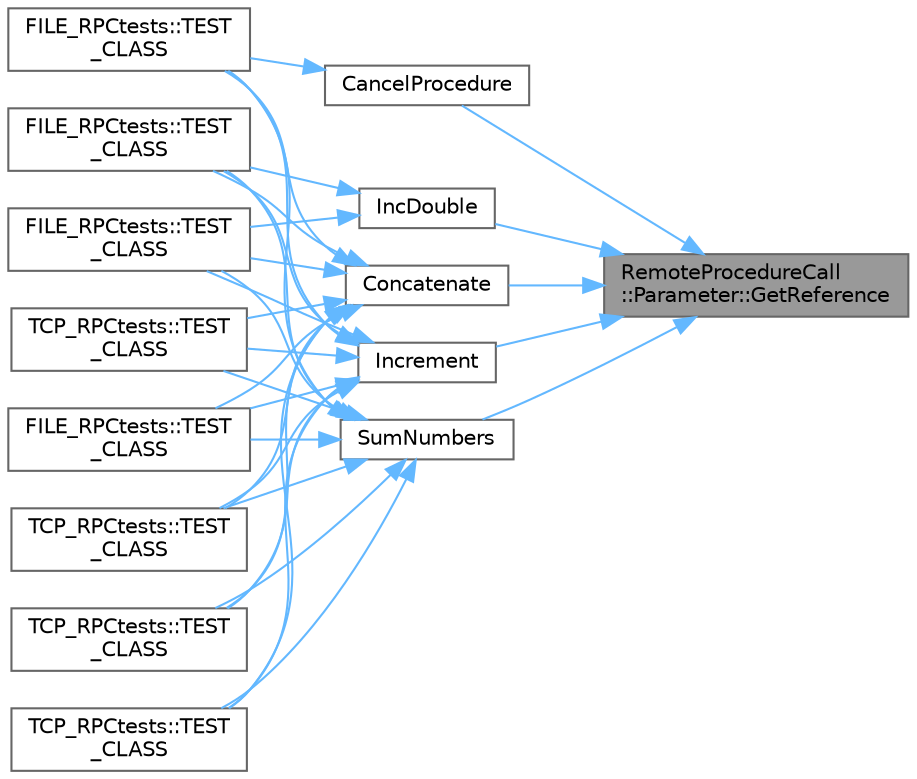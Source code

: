 digraph "RemoteProcedureCall::Parameter::GetReference"
{
 // LATEX_PDF_SIZE
  bgcolor="transparent";
  edge [fontname=Helvetica,fontsize=10,labelfontname=Helvetica,labelfontsize=10];
  node [fontname=Helvetica,fontsize=10,shape=box,height=0.2,width=0.4];
  rankdir="RL";
  Node1 [id="Node000001",label="RemoteProcedureCall\l::Parameter::GetReference",height=0.2,width=0.4,color="gray40", fillcolor="grey60", style="filled", fontcolor="black",tooltip=" "];
  Node1 -> Node2 [id="edge1_Node000001_Node000002",dir="back",color="steelblue1",style="solid",tooltip=" "];
  Node2 [id="Node000002",label="CancelProcedure",height=0.2,width=0.4,color="grey40", fillcolor="white", style="filled",URL="$_remote_procedures_8cpp.html#a66783f5c9bef429d4b8f4c70f5f25213",tooltip=" "];
  Node2 -> Node3 [id="edge2_Node000002_Node000003",dir="back",color="steelblue1",style="solid",tooltip=" "];
  Node3 [id="Node000003",label="FILE_RPCtests::TEST\l_CLASS",height=0.2,width=0.4,color="grey40", fillcolor="white", style="filled",URL="$namespace_f_i_l_e___r_p_ctests.html#a636ab43c3fef34f2597214851942d281",tooltip=" "];
  Node1 -> Node4 [id="edge3_Node000001_Node000004",dir="back",color="steelblue1",style="solid",tooltip=" "];
  Node4 [id="Node000004",label="Concatenate",height=0.2,width=0.4,color="grey40", fillcolor="white", style="filled",URL="$_remote_procedures_8cpp.html#a1d11c33174355172cb3ad08f8272ed1b",tooltip=" "];
  Node4 -> Node5 [id="edge4_Node000004_Node000005",dir="back",color="steelblue1",style="solid",tooltip=" "];
  Node5 [id="Node000005",label="FILE_RPCtests::TEST\l_CLASS",height=0.2,width=0.4,color="grey40", fillcolor="white", style="filled",URL="$namespace_f_i_l_e___r_p_ctests.html#ab98793b3c931111fc269ba033a6f47a7",tooltip=" "];
  Node4 -> Node6 [id="edge5_Node000004_Node000006",dir="back",color="steelblue1",style="solid",tooltip=" "];
  Node6 [id="Node000006",label="TCP_RPCtests::TEST\l_CLASS",height=0.2,width=0.4,color="grey40", fillcolor="white", style="filled",URL="$namespace_t_c_p___r_p_ctests.html#a6d29446a916427c66e0cd6dab3da1590",tooltip=" "];
  Node4 -> Node7 [id="edge6_Node000004_Node000007",dir="back",color="steelblue1",style="solid",tooltip=" "];
  Node7 [id="Node000007",label="FILE_RPCtests::TEST\l_CLASS",height=0.2,width=0.4,color="grey40", fillcolor="white", style="filled",URL="$namespace_f_i_l_e___r_p_ctests.html#ad1bff804e38bb7ba9c9fa3b69324cb99",tooltip=" "];
  Node4 -> Node8 [id="edge7_Node000004_Node000008",dir="back",color="steelblue1",style="solid",tooltip=" "];
  Node8 [id="Node000008",label="TCP_RPCtests::TEST\l_CLASS",height=0.2,width=0.4,color="grey40", fillcolor="white", style="filled",URL="$namespace_t_c_p___r_p_ctests.html#a2a7a75d2b788af25f6f371d1a63b3db2",tooltip=" "];
  Node4 -> Node3 [id="edge8_Node000004_Node000003",dir="back",color="steelblue1",style="solid",tooltip=" "];
  Node4 -> Node9 [id="edge9_Node000004_Node000009",dir="back",color="steelblue1",style="solid",tooltip=" "];
  Node9 [id="Node000009",label="TCP_RPCtests::TEST\l_CLASS",height=0.2,width=0.4,color="grey40", fillcolor="white", style="filled",URL="$namespace_t_c_p___r_p_ctests.html#aa5e5866de8e8ead46be09df41748652d",tooltip=" "];
  Node4 -> Node10 [id="edge10_Node000004_Node000010",dir="back",color="steelblue1",style="solid",tooltip=" "];
  Node10 [id="Node000010",label="FILE_RPCtests::TEST\l_CLASS",height=0.2,width=0.4,color="grey40", fillcolor="white", style="filled",URL="$namespace_f_i_l_e___r_p_ctests.html#a8455a86e0b70658b6e6e6b706dfab9ea",tooltip=" "];
  Node4 -> Node11 [id="edge11_Node000004_Node000011",dir="back",color="steelblue1",style="solid",tooltip=" "];
  Node11 [id="Node000011",label="TCP_RPCtests::TEST\l_CLASS",height=0.2,width=0.4,color="grey40", fillcolor="white", style="filled",URL="$namespace_t_c_p___r_p_ctests.html#a91a887fad1546479bf8651b8ba595dd8",tooltip=" "];
  Node1 -> Node12 [id="edge12_Node000001_Node000012",dir="back",color="steelblue1",style="solid",tooltip=" "];
  Node12 [id="Node000012",label="IncDouble",height=0.2,width=0.4,color="grey40", fillcolor="white", style="filled",URL="$_remote_procedures_8cpp.html#a8aebd1aed531d7e73f0b18dfee596d19",tooltip=" "];
  Node12 -> Node5 [id="edge13_Node000012_Node000005",dir="back",color="steelblue1",style="solid",tooltip=" "];
  Node12 -> Node7 [id="edge14_Node000012_Node000007",dir="back",color="steelblue1",style="solid",tooltip=" "];
  Node1 -> Node13 [id="edge15_Node000001_Node000013",dir="back",color="steelblue1",style="solid",tooltip=" "];
  Node13 [id="Node000013",label="Increment",height=0.2,width=0.4,color="grey40", fillcolor="white", style="filled",URL="$_remote_procedures_8cpp.html#a27f080acd8ee1ee832e4571eaa9b6947",tooltip=" "];
  Node13 -> Node5 [id="edge16_Node000013_Node000005",dir="back",color="steelblue1",style="solid",tooltip=" "];
  Node13 -> Node6 [id="edge17_Node000013_Node000006",dir="back",color="steelblue1",style="solid",tooltip=" "];
  Node13 -> Node7 [id="edge18_Node000013_Node000007",dir="back",color="steelblue1",style="solid",tooltip=" "];
  Node13 -> Node8 [id="edge19_Node000013_Node000008",dir="back",color="steelblue1",style="solid",tooltip=" "];
  Node13 -> Node3 [id="edge20_Node000013_Node000003",dir="back",color="steelblue1",style="solid",tooltip=" "];
  Node13 -> Node9 [id="edge21_Node000013_Node000009",dir="back",color="steelblue1",style="solid",tooltip=" "];
  Node13 -> Node10 [id="edge22_Node000013_Node000010",dir="back",color="steelblue1",style="solid",tooltip=" "];
  Node13 -> Node11 [id="edge23_Node000013_Node000011",dir="back",color="steelblue1",style="solid",tooltip=" "];
  Node1 -> Node14 [id="edge24_Node000001_Node000014",dir="back",color="steelblue1",style="solid",tooltip=" "];
  Node14 [id="Node000014",label="SumNumbers",height=0.2,width=0.4,color="grey40", fillcolor="white", style="filled",URL="$_remote_procedures_8cpp.html#a5652f764565859ed0fda93950a851616",tooltip=" "];
  Node14 -> Node5 [id="edge25_Node000014_Node000005",dir="back",color="steelblue1",style="solid",tooltip=" "];
  Node14 -> Node6 [id="edge26_Node000014_Node000006",dir="back",color="steelblue1",style="solid",tooltip=" "];
  Node14 -> Node7 [id="edge27_Node000014_Node000007",dir="back",color="steelblue1",style="solid",tooltip=" "];
  Node14 -> Node8 [id="edge28_Node000014_Node000008",dir="back",color="steelblue1",style="solid",tooltip=" "];
  Node14 -> Node3 [id="edge29_Node000014_Node000003",dir="back",color="steelblue1",style="solid",tooltip=" "];
  Node14 -> Node9 [id="edge30_Node000014_Node000009",dir="back",color="steelblue1",style="solid",tooltip=" "];
  Node14 -> Node10 [id="edge31_Node000014_Node000010",dir="back",color="steelblue1",style="solid",tooltip=" "];
  Node14 -> Node11 [id="edge32_Node000014_Node000011",dir="back",color="steelblue1",style="solid",tooltip=" "];
}
